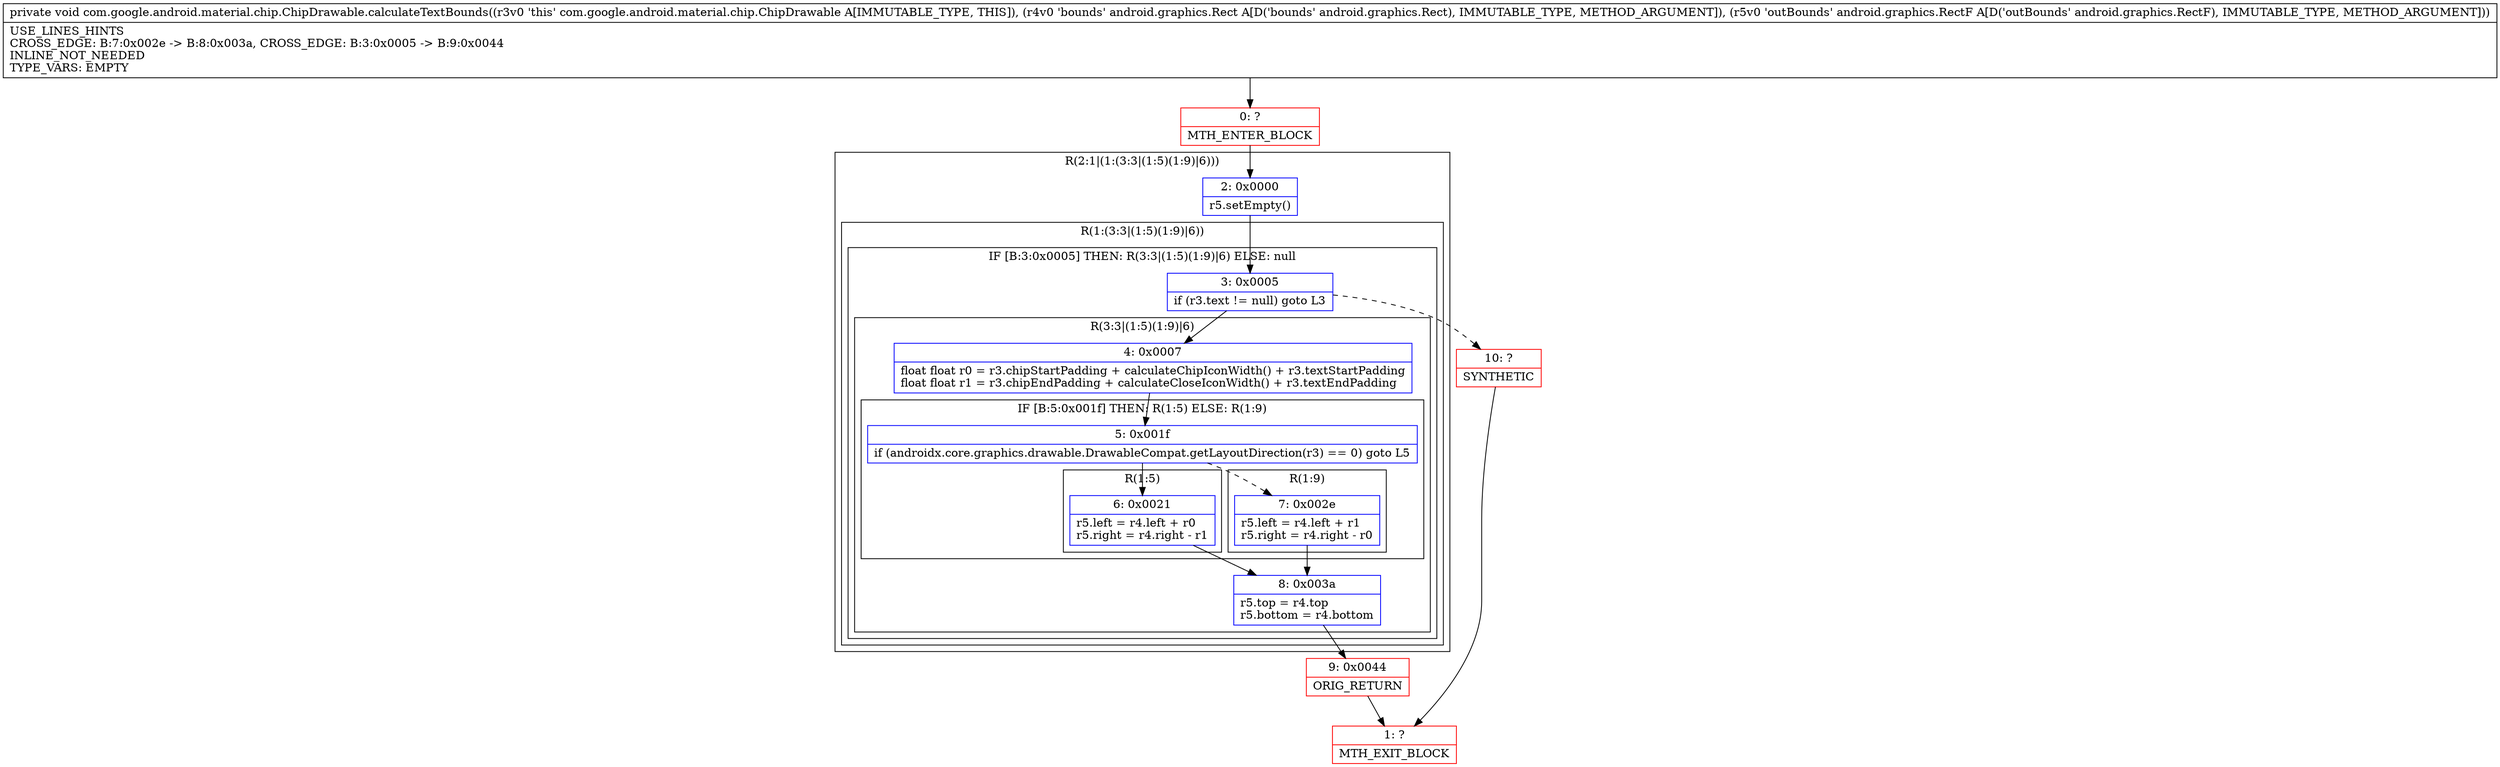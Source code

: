 digraph "CFG forcom.google.android.material.chip.ChipDrawable.calculateTextBounds(Landroid\/graphics\/Rect;Landroid\/graphics\/RectF;)V" {
subgraph cluster_Region_648747705 {
label = "R(2:1|(1:(3:3|(1:5)(1:9)|6)))";
node [shape=record,color=blue];
Node_2 [shape=record,label="{2\:\ 0x0000|r5.setEmpty()\l}"];
subgraph cluster_Region_1778994503 {
label = "R(1:(3:3|(1:5)(1:9)|6))";
node [shape=record,color=blue];
subgraph cluster_IfRegion_1124984845 {
label = "IF [B:3:0x0005] THEN: R(3:3|(1:5)(1:9)|6) ELSE: null";
node [shape=record,color=blue];
Node_3 [shape=record,label="{3\:\ 0x0005|if (r3.text != null) goto L3\l}"];
subgraph cluster_Region_1830814562 {
label = "R(3:3|(1:5)(1:9)|6)";
node [shape=record,color=blue];
Node_4 [shape=record,label="{4\:\ 0x0007|float float r0 = r3.chipStartPadding + calculateChipIconWidth() + r3.textStartPadding\lfloat float r1 = r3.chipEndPadding + calculateCloseIconWidth() + r3.textEndPadding\l}"];
subgraph cluster_IfRegion_1399085415 {
label = "IF [B:5:0x001f] THEN: R(1:5) ELSE: R(1:9)";
node [shape=record,color=blue];
Node_5 [shape=record,label="{5\:\ 0x001f|if (androidx.core.graphics.drawable.DrawableCompat.getLayoutDirection(r3) == 0) goto L5\l}"];
subgraph cluster_Region_1376962186 {
label = "R(1:5)";
node [shape=record,color=blue];
Node_6 [shape=record,label="{6\:\ 0x0021|r5.left = r4.left + r0\lr5.right = r4.right \- r1\l}"];
}
subgraph cluster_Region_1553745712 {
label = "R(1:9)";
node [shape=record,color=blue];
Node_7 [shape=record,label="{7\:\ 0x002e|r5.left = r4.left + r1\lr5.right = r4.right \- r0\l}"];
}
}
Node_8 [shape=record,label="{8\:\ 0x003a|r5.top = r4.top\lr5.bottom = r4.bottom\l}"];
}
}
}
}
Node_0 [shape=record,color=red,label="{0\:\ ?|MTH_ENTER_BLOCK\l}"];
Node_9 [shape=record,color=red,label="{9\:\ 0x0044|ORIG_RETURN\l}"];
Node_1 [shape=record,color=red,label="{1\:\ ?|MTH_EXIT_BLOCK\l}"];
Node_10 [shape=record,color=red,label="{10\:\ ?|SYNTHETIC\l}"];
MethodNode[shape=record,label="{private void com.google.android.material.chip.ChipDrawable.calculateTextBounds((r3v0 'this' com.google.android.material.chip.ChipDrawable A[IMMUTABLE_TYPE, THIS]), (r4v0 'bounds' android.graphics.Rect A[D('bounds' android.graphics.Rect), IMMUTABLE_TYPE, METHOD_ARGUMENT]), (r5v0 'outBounds' android.graphics.RectF A[D('outBounds' android.graphics.RectF), IMMUTABLE_TYPE, METHOD_ARGUMENT]))  | USE_LINES_HINTS\lCROSS_EDGE: B:7:0x002e \-\> B:8:0x003a, CROSS_EDGE: B:3:0x0005 \-\> B:9:0x0044\lINLINE_NOT_NEEDED\lTYPE_VARS: EMPTY\l}"];
MethodNode -> Node_0;Node_2 -> Node_3;
Node_3 -> Node_4;
Node_3 -> Node_10[style=dashed];
Node_4 -> Node_5;
Node_5 -> Node_6;
Node_5 -> Node_7[style=dashed];
Node_6 -> Node_8;
Node_7 -> Node_8;
Node_8 -> Node_9;
Node_0 -> Node_2;
Node_9 -> Node_1;
Node_10 -> Node_1;
}

